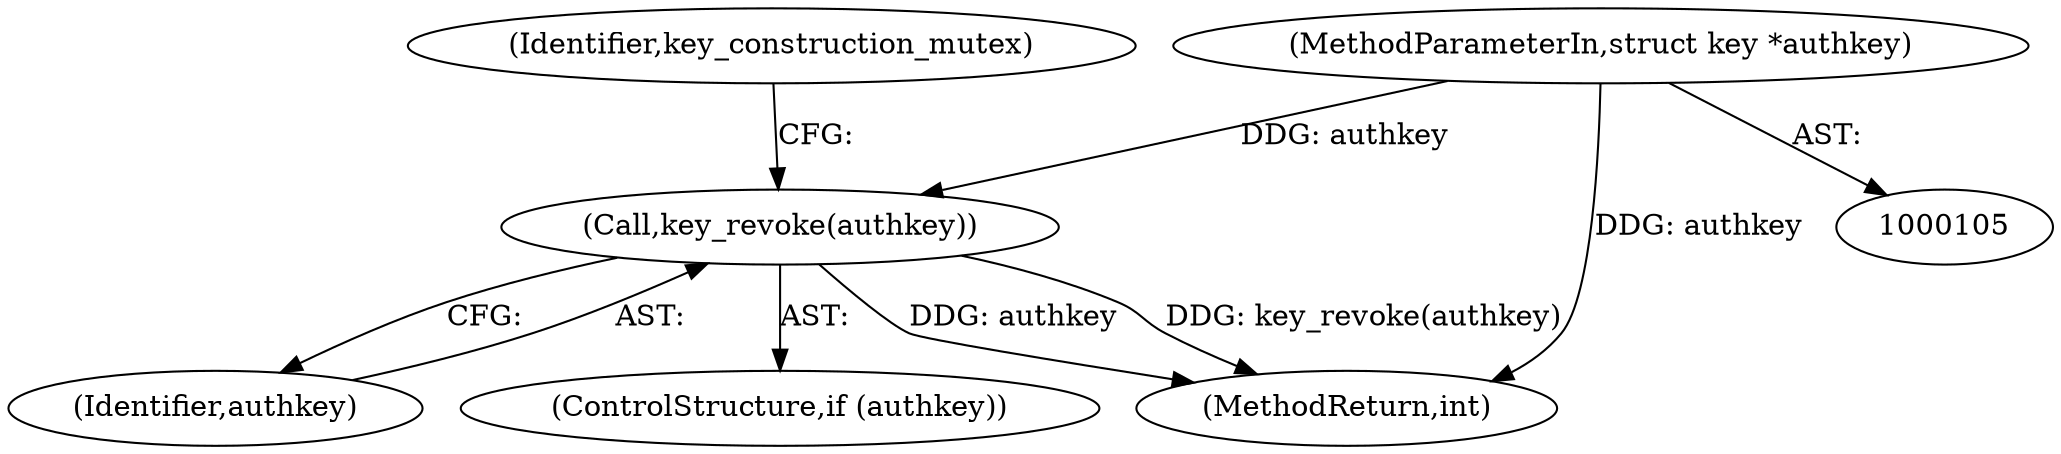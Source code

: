 digraph "0_linux_363b02dab09b3226f3bd1420dad9c72b79a42a76_6@pointer" {
"1000110" [label="(MethodParameterIn,struct key *authkey)"];
"1000215" [label="(Call,key_revoke(authkey))"];
"1000215" [label="(Call,key_revoke(authkey))"];
"1000216" [label="(Identifier,authkey)"];
"1000219" [label="(Identifier,key_construction_mutex)"];
"1000213" [label="(ControlStructure,if (authkey))"];
"1000248" [label="(MethodReturn,int)"];
"1000110" [label="(MethodParameterIn,struct key *authkey)"];
"1000110" -> "1000105"  [label="AST: "];
"1000110" -> "1000248"  [label="DDG: authkey"];
"1000110" -> "1000215"  [label="DDG: authkey"];
"1000215" -> "1000213"  [label="AST: "];
"1000215" -> "1000216"  [label="CFG: "];
"1000216" -> "1000215"  [label="AST: "];
"1000219" -> "1000215"  [label="CFG: "];
"1000215" -> "1000248"  [label="DDG: authkey"];
"1000215" -> "1000248"  [label="DDG: key_revoke(authkey)"];
}
